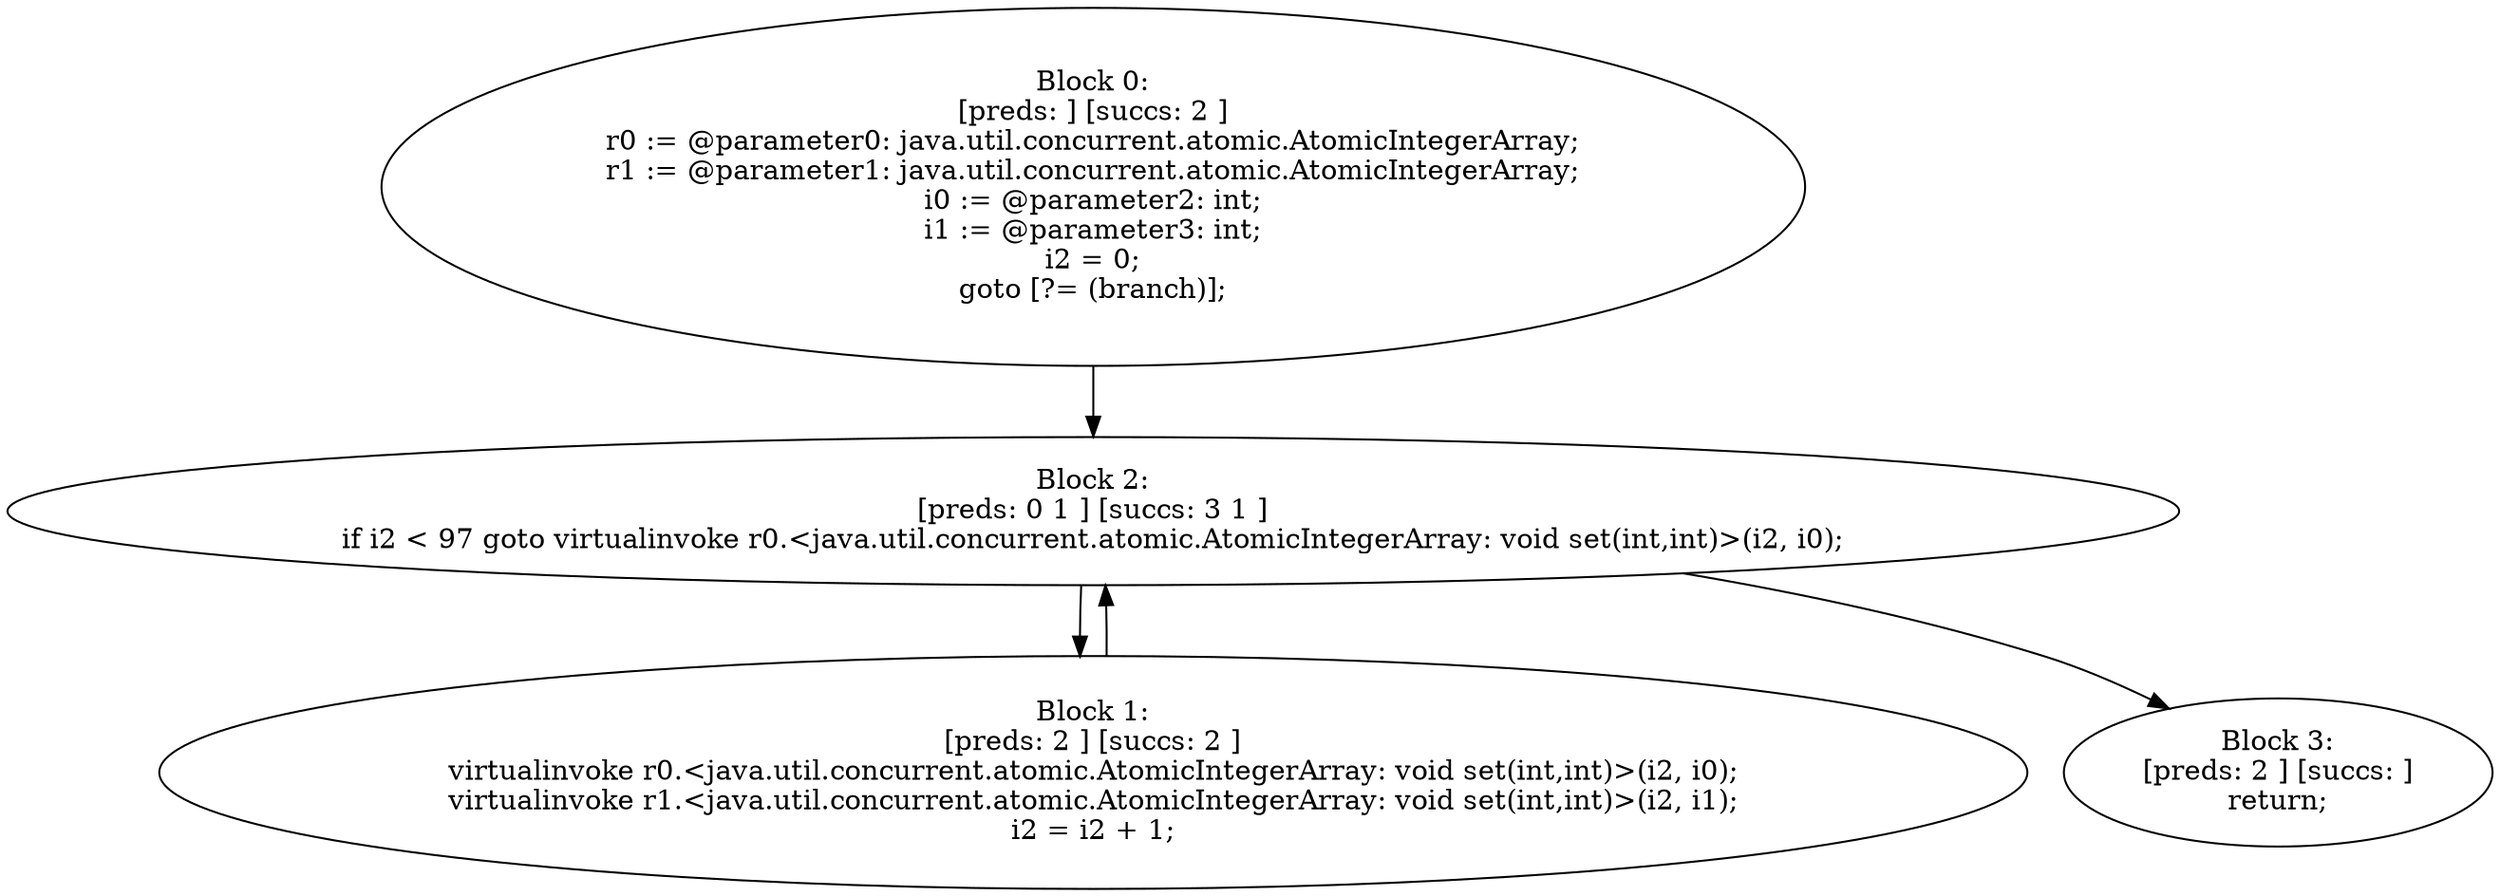 digraph "unitGraph" {
    "Block 0:
[preds: ] [succs: 2 ]
r0 := @parameter0: java.util.concurrent.atomic.AtomicIntegerArray;
r1 := @parameter1: java.util.concurrent.atomic.AtomicIntegerArray;
i0 := @parameter2: int;
i1 := @parameter3: int;
i2 = 0;
goto [?= (branch)];
"
    "Block 1:
[preds: 2 ] [succs: 2 ]
virtualinvoke r0.<java.util.concurrent.atomic.AtomicIntegerArray: void set(int,int)>(i2, i0);
virtualinvoke r1.<java.util.concurrent.atomic.AtomicIntegerArray: void set(int,int)>(i2, i1);
i2 = i2 + 1;
"
    "Block 2:
[preds: 0 1 ] [succs: 3 1 ]
if i2 < 97 goto virtualinvoke r0.<java.util.concurrent.atomic.AtomicIntegerArray: void set(int,int)>(i2, i0);
"
    "Block 3:
[preds: 2 ] [succs: ]
return;
"
    "Block 0:
[preds: ] [succs: 2 ]
r0 := @parameter0: java.util.concurrent.atomic.AtomicIntegerArray;
r1 := @parameter1: java.util.concurrent.atomic.AtomicIntegerArray;
i0 := @parameter2: int;
i1 := @parameter3: int;
i2 = 0;
goto [?= (branch)];
"->"Block 2:
[preds: 0 1 ] [succs: 3 1 ]
if i2 < 97 goto virtualinvoke r0.<java.util.concurrent.atomic.AtomicIntegerArray: void set(int,int)>(i2, i0);
";
    "Block 1:
[preds: 2 ] [succs: 2 ]
virtualinvoke r0.<java.util.concurrent.atomic.AtomicIntegerArray: void set(int,int)>(i2, i0);
virtualinvoke r1.<java.util.concurrent.atomic.AtomicIntegerArray: void set(int,int)>(i2, i1);
i2 = i2 + 1;
"->"Block 2:
[preds: 0 1 ] [succs: 3 1 ]
if i2 < 97 goto virtualinvoke r0.<java.util.concurrent.atomic.AtomicIntegerArray: void set(int,int)>(i2, i0);
";
    "Block 2:
[preds: 0 1 ] [succs: 3 1 ]
if i2 < 97 goto virtualinvoke r0.<java.util.concurrent.atomic.AtomicIntegerArray: void set(int,int)>(i2, i0);
"->"Block 3:
[preds: 2 ] [succs: ]
return;
";
    "Block 2:
[preds: 0 1 ] [succs: 3 1 ]
if i2 < 97 goto virtualinvoke r0.<java.util.concurrent.atomic.AtomicIntegerArray: void set(int,int)>(i2, i0);
"->"Block 1:
[preds: 2 ] [succs: 2 ]
virtualinvoke r0.<java.util.concurrent.atomic.AtomicIntegerArray: void set(int,int)>(i2, i0);
virtualinvoke r1.<java.util.concurrent.atomic.AtomicIntegerArray: void set(int,int)>(i2, i1);
i2 = i2 + 1;
";
}
